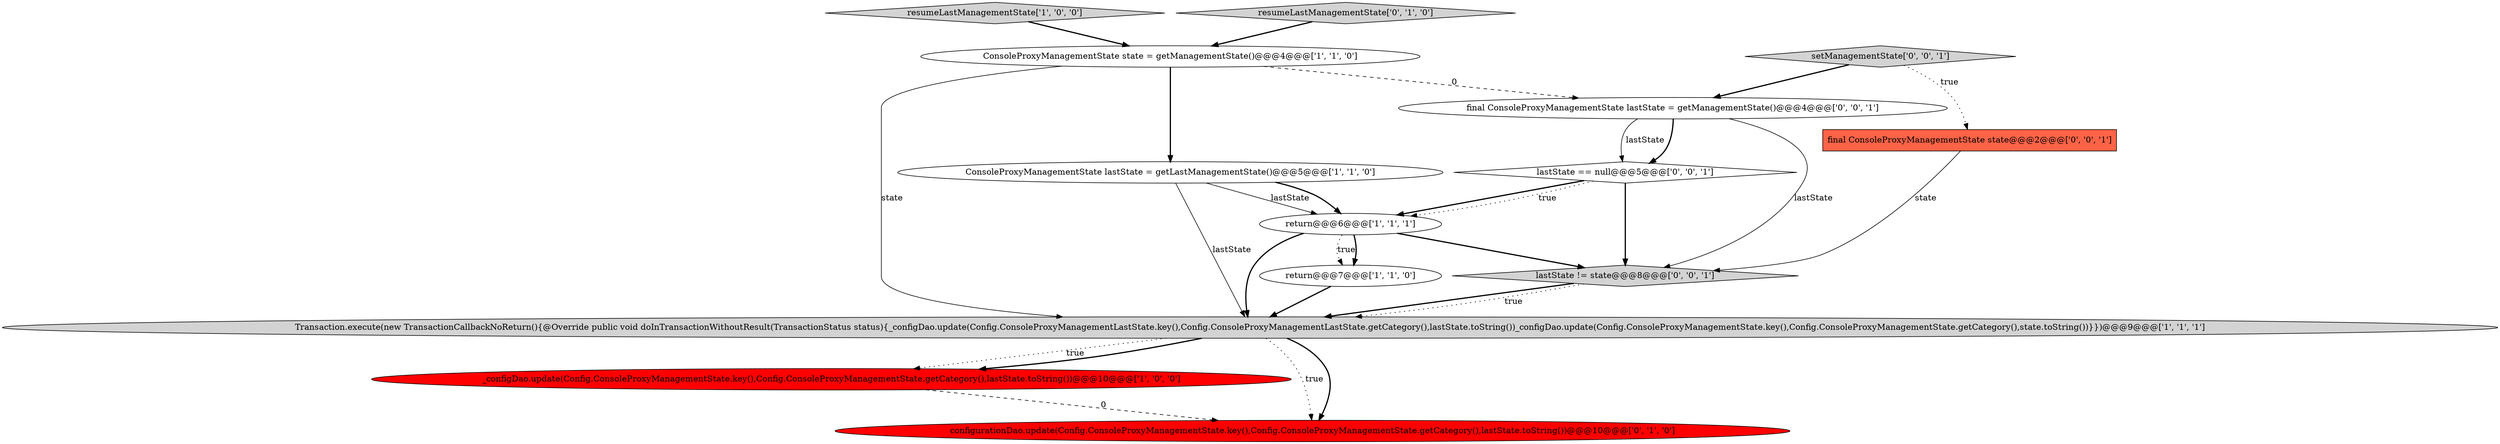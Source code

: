 digraph {
12 [style = filled, label = "lastState == null@@@5@@@['0', '0', '1']", fillcolor = white, shape = diamond image = "AAA0AAABBB3BBB"];
7 [style = filled, label = "configurationDao.update(Config.ConsoleProxyManagementState.key(),Config.ConsoleProxyManagementState.getCategory(),lastState.toString())@@@10@@@['0', '1', '0']", fillcolor = red, shape = ellipse image = "AAA1AAABBB2BBB"];
1 [style = filled, label = "resumeLastManagementState['1', '0', '0']", fillcolor = lightgray, shape = diamond image = "AAA0AAABBB1BBB"];
4 [style = filled, label = "ConsoleProxyManagementState lastState = getLastManagementState()@@@5@@@['1', '1', '0']", fillcolor = white, shape = ellipse image = "AAA0AAABBB1BBB"];
0 [style = filled, label = "ConsoleProxyManagementState state = getManagementState()@@@4@@@['1', '1', '0']", fillcolor = white, shape = ellipse image = "AAA0AAABBB1BBB"];
3 [style = filled, label = "_configDao.update(Config.ConsoleProxyManagementState.key(),Config.ConsoleProxyManagementState.getCategory(),lastState.toString())@@@10@@@['1', '0', '0']", fillcolor = red, shape = ellipse image = "AAA1AAABBB1BBB"];
11 [style = filled, label = "lastState != state@@@8@@@['0', '0', '1']", fillcolor = lightgray, shape = diamond image = "AAA0AAABBB3BBB"];
13 [style = filled, label = "setManagementState['0', '0', '1']", fillcolor = lightgray, shape = diamond image = "AAA0AAABBB3BBB"];
9 [style = filled, label = "final ConsoleProxyManagementState lastState = getManagementState()@@@4@@@['0', '0', '1']", fillcolor = white, shape = ellipse image = "AAA0AAABBB3BBB"];
10 [style = filled, label = "final ConsoleProxyManagementState state@@@2@@@['0', '0', '1']", fillcolor = tomato, shape = box image = "AAA0AAABBB3BBB"];
8 [style = filled, label = "resumeLastManagementState['0', '1', '0']", fillcolor = lightgray, shape = diamond image = "AAA0AAABBB2BBB"];
6 [style = filled, label = "return@@@7@@@['1', '1', '0']", fillcolor = white, shape = ellipse image = "AAA0AAABBB1BBB"];
5 [style = filled, label = "return@@@6@@@['1', '1', '1']", fillcolor = white, shape = ellipse image = "AAA0AAABBB1BBB"];
2 [style = filled, label = "Transaction.execute(new TransactionCallbackNoReturn(){@Override public void doInTransactionWithoutResult(TransactionStatus status){_configDao.update(Config.ConsoleProxyManagementLastState.key(),Config.ConsoleProxyManagementLastState.getCategory(),lastState.toString())_configDao.update(Config.ConsoleProxyManagementState.key(),Config.ConsoleProxyManagementState.getCategory(),state.toString())}})@@@9@@@['1', '1', '1']", fillcolor = lightgray, shape = ellipse image = "AAA0AAABBB1BBB"];
2->3 [style = dotted, label="true"];
9->11 [style = solid, label="lastState"];
12->5 [style = bold, label=""];
9->12 [style = solid, label="lastState"];
3->7 [style = dashed, label="0"];
2->3 [style = bold, label=""];
12->11 [style = bold, label=""];
4->2 [style = solid, label="lastState"];
5->6 [style = dotted, label="true"];
1->0 [style = bold, label=""];
13->10 [style = dotted, label="true"];
11->2 [style = bold, label=""];
10->11 [style = solid, label="state"];
6->2 [style = bold, label=""];
8->0 [style = bold, label=""];
5->2 [style = bold, label=""];
0->2 [style = solid, label="state"];
11->2 [style = dotted, label="true"];
5->6 [style = bold, label=""];
12->5 [style = dotted, label="true"];
0->4 [style = bold, label=""];
2->7 [style = dotted, label="true"];
4->5 [style = solid, label="lastState"];
5->11 [style = bold, label=""];
9->12 [style = bold, label=""];
13->9 [style = bold, label=""];
2->7 [style = bold, label=""];
0->9 [style = dashed, label="0"];
4->5 [style = bold, label=""];
}
